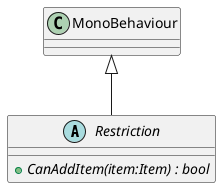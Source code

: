 @startuml
abstract class Restriction {
    + {abstract} CanAddItem(item:Item) : bool
}
MonoBehaviour <|-- Restriction
@enduml
